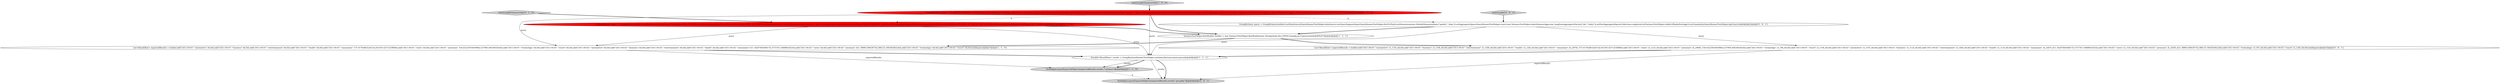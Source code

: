 digraph {
10 [style = filled, label = "TestHelper.assertExpectedObjects(expectedResults,results,\"groupBy\")@@@9@@@['0', '0', '1']", fillcolor = lightgray, shape = ellipse image = "AAA0AAABBB3BBB"];
2 [style = filled, label = "Iterable<ResultRow> results = GroupByQueryRunnerTestHelper.runQuery(factory,runner,query)@@@8@@@['1', '1', '1']", fillcolor = white, shape = ellipse image = "AAA0AAABBB1BBB"];
11 [style = filled, label = "GroupByQuery query = GroupByQuery.builder().setDataSource(QueryRunnerTestHelper.dataSource).setQuerySegmentSpec(QueryRunnerTestHelper.firstToThird).setDimensions(new DefaultDimensionSpec(\"quality\",\"alias\")).setAggregatorSpecs(QueryRunnerTestHelper.rowsCount,VarianceTestHelper.indexVarianceAggr,new LongSumAggregatorFactory(\"idx\",\"index\")).setPostAggregatorSpecs(Collections.singletonList(VarianceTestHelper.stddevOfIndexPostAggr)).setGranularity(QueryRunnerTestHelper.dayGran).build()@@@3@@@['0', '0', '1']", fillcolor = white, shape = ellipse image = "AAA0AAABBB3BBB"];
9 [style = filled, label = "testGroupBy['0', '0', '1']", fillcolor = lightgray, shape = diamond image = "AAA0AAABBB3BBB"];
1 [style = filled, label = "TestHelper.assertExpectedObjects(expectedResults,results,\"variance\")@@@9@@@['1', '1', '0']", fillcolor = lightgray, shape = ellipse image = "AAA0AAABBB1BBB"];
5 [style = filled, label = "List<ResultRow> expectedResults = builder.add(\"2011-04-01\",\"automotive\",0d,0d).add(\"2011-04-01\",\"business\",0d,0d).add(\"2011-04-01\",\"entertainment\",0d,0d).add(\"2011-04-01\",\"health\",0d,0d).add(\"2011-04-01\",\"mezzanine\",737.0179286322613d,543195.4271253889d).add(\"2011-04-01\",\"news\",0d,0d).add(\"2011-04-01\",\"premium\",726.6322593583996d,527994.4403402924d).add(\"2011-04-01\",\"technology\",0d,0d).add(\"2011-04-01\",\"travel\",0d,0d).add(\"2011-04-02\",\"automotive\",0d,0d).add(\"2011-04-02\",\"business\",0d,0d).add(\"2011-04-02\",\"entertainment\",0d,0d).add(\"2011-04-02\",\"health\",0d,0d).add(\"2011-04-02\",\"mezzanine\",611.3420766546617d,373739.13468843425d).add(\"2011-04-02\",\"news\",0d,0d).add(\"2011-04-02\",\"premium\",621.3898134843073d,386125.30030206224d).add(\"2011-04-02\",\"technology\",0d,0d).add(\"2011-04-02\",\"travel\",0d,0d).build(query)@@@7@@@['1', '1', '0']", fillcolor = white, shape = ellipse image = "AAA0AAABBB1BBB"];
4 [style = filled, label = "testGroupByVarianceOnly['1', '0', '0']", fillcolor = lightgray, shape = diamond image = "AAA0AAABBB1BBB"];
0 [style = filled, label = "GroupByQuery query = GroupByQuery.builder().setDataSource(QueryRunnerTestHelper.dataSource).setQuerySegmentSpec(QueryRunnerTestHelper.firstToThird).setDimensions(new DefaultDimensionSpec(\"quality\",\"alias\")).setAggregatorSpecs(VarianceTestHelper.indexVarianceAggr).setPostAggregatorSpecs(Collections.singletonList(VarianceTestHelper.stddevOfIndexPostAggr)).setGranularity(QueryRunnerTestHelper.dayGran).build()@@@3@@@['1', '0', '0']", fillcolor = red, shape = ellipse image = "AAA1AAABBB1BBB"];
3 [style = filled, label = "VarianceTestHelper.RowBuilder builder = new VarianceTestHelper.RowBuilder(new String((((edu.fdu.CPPDG.tinypdg.pe.ExpressionInfo@909c07)@@@4@@@['1', '1', '1']", fillcolor = white, shape = ellipse image = "AAA0AAABBB1BBB"];
7 [style = filled, label = "GroupByQuery query = GroupByQuery.builder().setDataSource(QueryRunnerTestHelper.DATA_SOURCE).setQuerySegmentSpec(QueryRunnerTestHelper.FIRST_TO_THIRD).setDimensions(new DefaultDimensionSpec(\"quality\",\"alias\")).setAggregatorSpecs(VarianceTestHelper.INDEX_VARIANCE_AGGR).setPostAggregatorSpecs(Collections.singletonList(VarianceTestHelper.STD_DEV_OF_INDEX_POST_AGGR)).setGranularity(QueryRunnerTestHelper.DAY_GRAN).build()@@@3@@@['0', '1', '0']", fillcolor = red, shape = ellipse image = "AAA1AAABBB2BBB"];
8 [style = filled, label = "List<ResultRow> expectedResults = builder.add(\"2011-04-01\",\"automotive\",1L,135L,0d,0d).add(\"2011-04-01\",\"business\",1L,118L,0d,0d).add(\"2011-04-01\",\"entertainment\",1L,158L,0d,0d).add(\"2011-04-01\",\"health\",1L,120L,0d,0d).add(\"2011-04-01\",\"mezzanine\",3L,2870L,737.0179286322613d,543195.4271253889d).add(\"2011-04-01\",\"news\",1L,121L,0d,0d).add(\"2011-04-01\",\"premium\",3L,2900L,726.6322593583996d,527994.4403402924d).add(\"2011-04-01\",\"technology\",1L,78L,0d,0d).add(\"2011-04-01\",\"travel\",1L,119L,0d,0d).add(\"2011-04-02\",\"automotive\",1L,147L,0d,0d).add(\"2011-04-02\",\"business\",1L,112L,0d,0d).add(\"2011-04-02\",\"entertainment\",1L,166L,0d,0d).add(\"2011-04-02\",\"health\",1L,113L,0d,0d).add(\"2011-04-02\",\"mezzanine\",3L,2447L,611.3420766546617d,373739.13468843425d).add(\"2011-04-02\",\"news\",1L,114L,0d,0d).add(\"2011-04-02\",\"premium\",3L,2505L,621.3898134843073d,386125.30030206224d).add(\"2011-04-02\",\"technology\",1L,97L,0d,0d).add(\"2011-04-02\",\"travel\",1L,126L,0d,0d).build(query)@@@7@@@['0', '0', '1']", fillcolor = white, shape = ellipse image = "AAA0AAABBB3BBB"];
6 [style = filled, label = "testGroupByVarianceOnly['0', '1', '0']", fillcolor = lightgray, shape = diamond image = "AAA0AAABBB2BBB"];
0->3 [style = bold, label=""];
2->1 [style = solid, label="results"];
9->11 [style = bold, label=""];
2->1 [style = bold, label=""];
2->10 [style = solid, label="results"];
0->11 [style = dashed, label="0"];
1->10 [style = dashed, label="0"];
0->5 [style = solid, label="query"];
2->10 [style = bold, label=""];
7->3 [style = bold, label=""];
7->5 [style = solid, label="query"];
4->0 [style = bold, label=""];
11->8 [style = solid, label="query"];
7->2 [style = solid, label="query"];
5->2 [style = bold, label=""];
3->5 [style = bold, label=""];
5->1 [style = solid, label="expectedResults"];
8->2 [style = bold, label=""];
11->3 [style = bold, label=""];
3->8 [style = bold, label=""];
8->10 [style = solid, label="expectedResults"];
0->2 [style = solid, label="query"];
11->2 [style = solid, label="query"];
6->7 [style = bold, label=""];
0->7 [style = dashed, label="0"];
}
